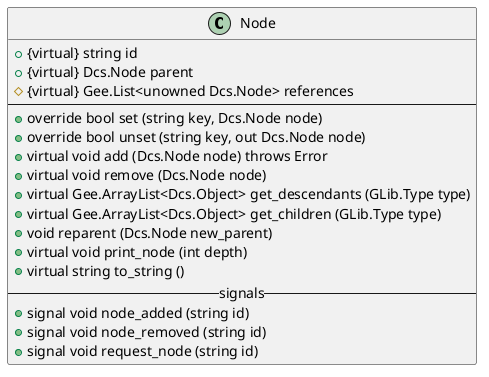 /'
 ' UML include file for Node
 '/

@startuml
class Node {
    +{virtual} string id
    +{virtual} Dcs.Node parent
    #{virtual} Gee.List<unowned Dcs.Node> references
    ----
    +override bool set (string key, Dcs.Node node)
    +override bool unset (string key, out Dcs.Node node)
    +virtual void add (Dcs.Node node) throws Error
    +virtual void remove (Dcs.Node node)
    +virtual Gee.ArrayList<Dcs.Object> get_descendants (GLib.Type type)
    +virtual Gee.ArrayList<Dcs.Object> get_children (GLib.Type type)
    +void reparent (Dcs.Node new_parent)
    +virtual void print_node (int depth)
    +virtual string to_string ()
    -- signals --
    +signal void node_added (string id)
    +signal void node_removed (string id)
    +signal void request_node (string id)
}
@enduml

